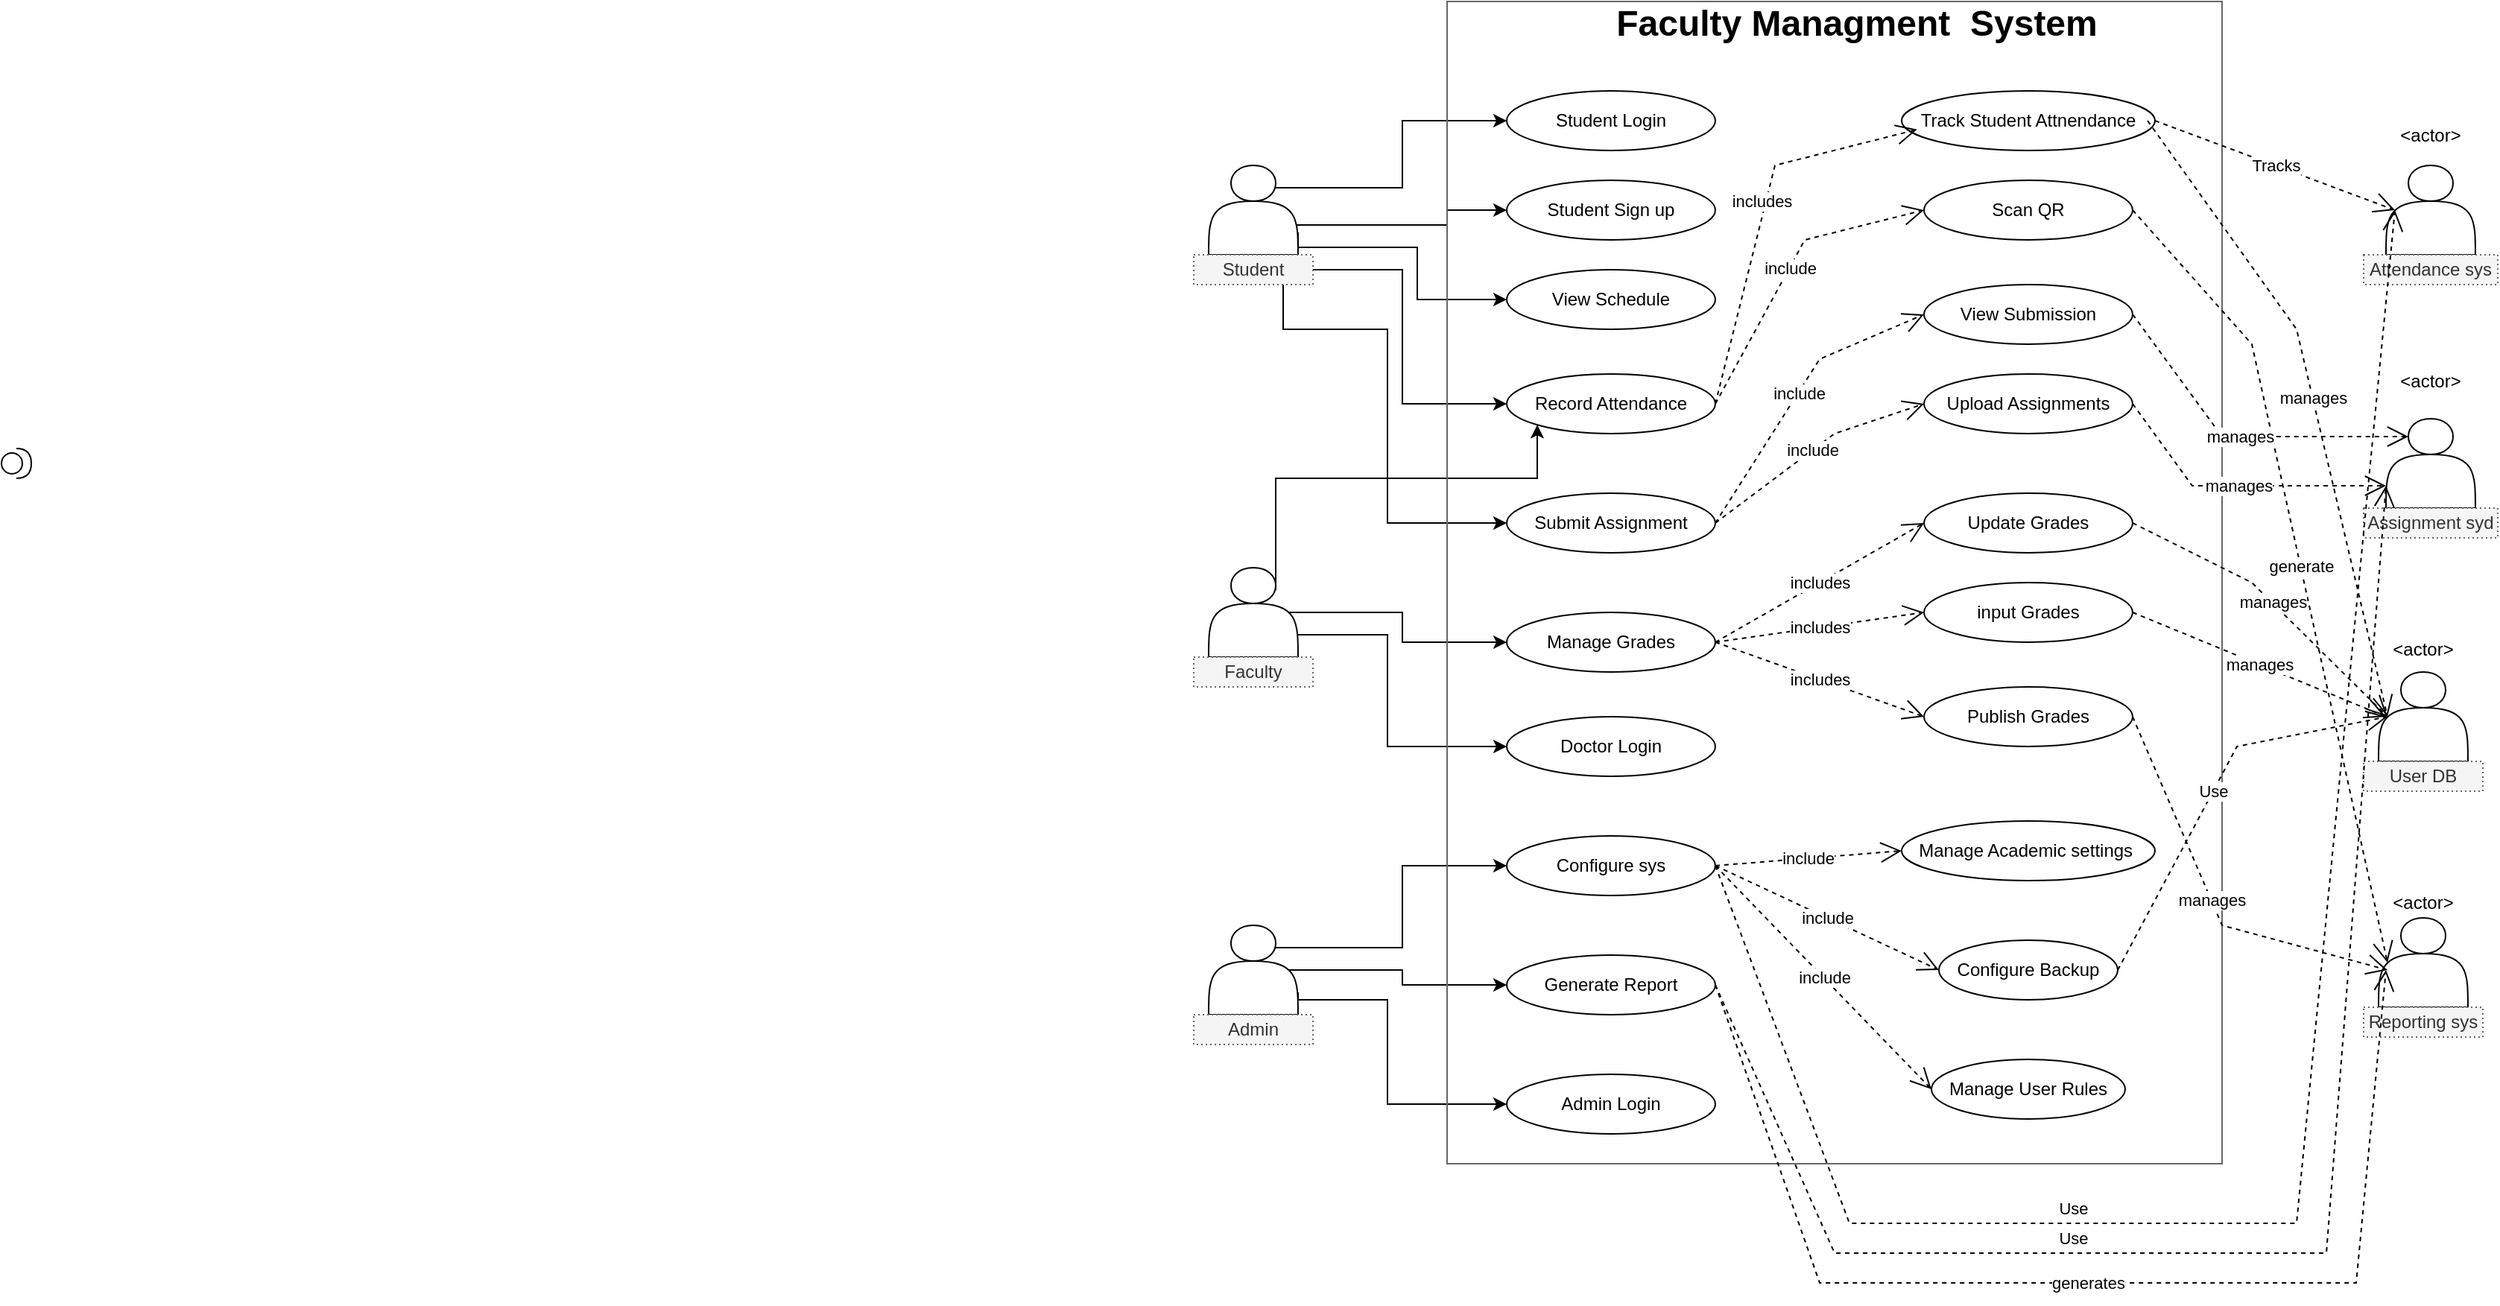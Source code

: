 <mxfile>
    <diagram name="Page-1" id="bLPpjJ1tzm1LNPmrFFxn">
        <mxGraphModel dx="3483" dy="2977" grid="1" gridSize="10" guides="1" tooltips="1" connect="1" arrows="1" fold="1" page="1" pageScale="1" pageWidth="850" pageHeight="1100" math="0" shadow="0">
            <root>
                <mxCell id="0"/>
                <mxCell id="1" parent="0"/>
                <mxCell id="9eEzQ3dg40BKkT6x59jZ-2" value="" style="shape=actor;whiteSpace=wrap;html=1;" parent="1" vertex="1">
                    <mxGeometry x="815" y="255" width="60" height="60" as="geometry"/>
                </mxCell>
                <mxCell id="9eEzQ3dg40BKkT6x59jZ-47" style="edgeStyle=orthogonalEdgeStyle;rounded=0;orthogonalLoop=1;jettySize=auto;html=1;exitX=0.75;exitY=0.25;exitDx=0;exitDy=0;exitPerimeter=0;entryX=0;entryY=0.5;entryDx=0;entryDy=0;" parent="1" source="9eEzQ3dg40BKkT6x59jZ-3" target="9eEzQ3dg40BKkT6x59jZ-24" edge="1">
                    <mxGeometry relative="1" as="geometry"/>
                </mxCell>
                <mxCell id="9eEzQ3dg40BKkT6x59jZ-48" style="edgeStyle=orthogonalEdgeStyle;rounded=0;orthogonalLoop=1;jettySize=auto;html=1;exitX=0.9;exitY=0.5;exitDx=0;exitDy=0;exitPerimeter=0;entryX=0;entryY=0.5;entryDx=0;entryDy=0;" parent="1" source="9eEzQ3dg40BKkT6x59jZ-3" target="9eEzQ3dg40BKkT6x59jZ-26" edge="1">
                    <mxGeometry relative="1" as="geometry">
                        <Array as="points">
                            <mxPoint x="190" y="-210"/>
                            <mxPoint x="190" y="-220"/>
                        </Array>
                    </mxGeometry>
                </mxCell>
                <mxCell id="9eEzQ3dg40BKkT6x59jZ-49" style="edgeStyle=orthogonalEdgeStyle;rounded=0;orthogonalLoop=1;jettySize=auto;html=1;exitX=1;exitY=0.75;exitDx=0;exitDy=0;" parent="1" source="9eEzQ3dg40BKkT6x59jZ-3" target="9eEzQ3dg40BKkT6x59jZ-27" edge="1">
                    <mxGeometry relative="1" as="geometry">
                        <Array as="points">
                            <mxPoint x="170" y="-195"/>
                            <mxPoint x="170" y="-160"/>
                        </Array>
                    </mxGeometry>
                </mxCell>
                <mxCell id="9eEzQ3dg40BKkT6x59jZ-50" style="edgeStyle=orthogonalEdgeStyle;rounded=0;orthogonalLoop=1;jettySize=auto;html=1;exitX=0.75;exitY=1;exitDx=0;exitDy=0;entryX=0;entryY=0.5;entryDx=0;entryDy=0;" parent="1" source="9eEzQ3dg40BKkT6x59jZ-3" target="9eEzQ3dg40BKkT6x59jZ-28" edge="1">
                    <mxGeometry relative="1" as="geometry">
                        <Array as="points">
                            <mxPoint x="160" y="-180"/>
                            <mxPoint x="160" y="-90"/>
                        </Array>
                    </mxGeometry>
                </mxCell>
                <mxCell id="9eEzQ3dg40BKkT6x59jZ-3" value="" style="shape=actor;whiteSpace=wrap;html=1;" parent="1" vertex="1">
                    <mxGeometry x="30" y="-250" width="60" height="60" as="geometry"/>
                </mxCell>
                <mxCell id="9eEzQ3dg40BKkT6x59jZ-54" style="edgeStyle=orthogonalEdgeStyle;rounded=0;orthogonalLoop=1;jettySize=auto;html=1;exitX=0.75;exitY=0.25;exitDx=0;exitDy=0;exitPerimeter=0;entryX=0;entryY=1;entryDx=0;entryDy=0;" parent="1" source="9eEzQ3dg40BKkT6x59jZ-4" target="9eEzQ3dg40BKkT6x59jZ-28" edge="1">
                    <mxGeometry relative="1" as="geometry">
                        <Array as="points">
                            <mxPoint x="75" y="-40"/>
                            <mxPoint x="251" y="-40"/>
                        </Array>
                    </mxGeometry>
                </mxCell>
                <mxCell id="9eEzQ3dg40BKkT6x59jZ-55" style="edgeStyle=orthogonalEdgeStyle;rounded=0;orthogonalLoop=1;jettySize=auto;html=1;exitX=0.9;exitY=0.5;exitDx=0;exitDy=0;exitPerimeter=0;entryX=0;entryY=0.5;entryDx=0;entryDy=0;" parent="1" source="9eEzQ3dg40BKkT6x59jZ-4" target="9eEzQ3dg40BKkT6x59jZ-25" edge="1">
                    <mxGeometry relative="1" as="geometry"/>
                </mxCell>
                <mxCell id="9eEzQ3dg40BKkT6x59jZ-57" style="edgeStyle=orthogonalEdgeStyle;rounded=0;orthogonalLoop=1;jettySize=auto;html=1;exitX=1;exitY=0.75;exitDx=0;exitDy=0;entryX=0;entryY=0.5;entryDx=0;entryDy=0;" parent="1" source="9eEzQ3dg40BKkT6x59jZ-4" target="9eEzQ3dg40BKkT6x59jZ-40" edge="1">
                    <mxGeometry relative="1" as="geometry">
                        <Array as="points">
                            <mxPoint x="150" y="65"/>
                            <mxPoint x="150" y="140"/>
                        </Array>
                    </mxGeometry>
                </mxCell>
                <mxCell id="9eEzQ3dg40BKkT6x59jZ-4" value="" style="shape=actor;whiteSpace=wrap;html=1;" parent="1" vertex="1">
                    <mxGeometry x="30" y="20" width="60" height="60" as="geometry"/>
                </mxCell>
                <mxCell id="9eEzQ3dg40BKkT6x59jZ-58" style="edgeStyle=orthogonalEdgeStyle;rounded=0;orthogonalLoop=1;jettySize=auto;html=1;exitX=0.75;exitY=0.25;exitDx=0;exitDy=0;exitPerimeter=0;entryX=0;entryY=0.5;entryDx=0;entryDy=0;" parent="1" source="9eEzQ3dg40BKkT6x59jZ-5" target="9eEzQ3dg40BKkT6x59jZ-39" edge="1">
                    <mxGeometry relative="1" as="geometry"/>
                </mxCell>
                <mxCell id="9eEzQ3dg40BKkT6x59jZ-59" style="edgeStyle=orthogonalEdgeStyle;rounded=0;orthogonalLoop=1;jettySize=auto;html=1;exitX=0.9;exitY=0.5;exitDx=0;exitDy=0;exitPerimeter=0;entryX=0;entryY=0.5;entryDx=0;entryDy=0;" parent="1" source="9eEzQ3dg40BKkT6x59jZ-5" target="9eEzQ3dg40BKkT6x59jZ-38" edge="1">
                    <mxGeometry relative="1" as="geometry"/>
                </mxCell>
                <mxCell id="9eEzQ3dg40BKkT6x59jZ-60" style="edgeStyle=orthogonalEdgeStyle;rounded=0;orthogonalLoop=1;jettySize=auto;html=1;exitX=1;exitY=0.75;exitDx=0;exitDy=0;entryX=0;entryY=0.5;entryDx=0;entryDy=0;" parent="1" source="9eEzQ3dg40BKkT6x59jZ-5" target="9eEzQ3dg40BKkT6x59jZ-37" edge="1">
                    <mxGeometry relative="1" as="geometry">
                        <Array as="points">
                            <mxPoint x="90" y="310"/>
                            <mxPoint x="150" y="310"/>
                            <mxPoint x="150" y="380"/>
                        </Array>
                    </mxGeometry>
                </mxCell>
                <mxCell id="9eEzQ3dg40BKkT6x59jZ-5" value="" style="shape=actor;whiteSpace=wrap;html=1;" parent="1" vertex="1">
                    <mxGeometry x="30" y="260" width="60" height="60" as="geometry"/>
                </mxCell>
                <mxCell id="9eEzQ3dg40BKkT6x59jZ-6" value="" style="shape=actor;whiteSpace=wrap;html=1;" parent="1" vertex="1">
                    <mxGeometry x="815" y="90" width="60" height="60" as="geometry"/>
                </mxCell>
                <mxCell id="9eEzQ3dg40BKkT6x59jZ-7" value="" style="shape=actor;whiteSpace=wrap;html=1;" parent="1" vertex="1">
                    <mxGeometry x="820" y="-250" width="60" height="60" as="geometry"/>
                </mxCell>
                <mxCell id="9eEzQ3dg40BKkT6x59jZ-8" value="" style="shape=actor;whiteSpace=wrap;html=1;" parent="1" vertex="1">
                    <mxGeometry x="820" y="-80" width="60" height="60" as="geometry"/>
                </mxCell>
                <mxCell id="9eEzQ3dg40BKkT6x59jZ-52" style="edgeStyle=orthogonalEdgeStyle;rounded=0;orthogonalLoop=1;jettySize=auto;html=1;exitX=0.75;exitY=0;exitDx=0;exitDy=0;entryX=0;entryY=0.5;entryDx=0;entryDy=0;" parent="1" source="9eEzQ3dg40BKkT6x59jZ-10" target="9eEzQ3dg40BKkT6x59jZ-29" edge="1">
                    <mxGeometry relative="1" as="geometry">
                        <Array as="points">
                            <mxPoint x="80" y="-140"/>
                            <mxPoint x="150" y="-140"/>
                            <mxPoint x="150" y="-10"/>
                        </Array>
                    </mxGeometry>
                </mxCell>
                <mxCell id="9eEzQ3dg40BKkT6x59jZ-10" value="Student" style="rounded=0;whiteSpace=wrap;html=1;fillColor=#f5f5f5;fontColor=#333333;strokeColor=#666666;dashed=1;dashPattern=1 2;" parent="1" vertex="1">
                    <mxGeometry x="20" y="-190" width="80" height="20" as="geometry"/>
                </mxCell>
                <mxCell id="9eEzQ3dg40BKkT6x59jZ-12" value="Faculty" style="rounded=0;whiteSpace=wrap;html=1;fillColor=#f5f5f5;fontColor=#333333;strokeColor=#666666;dashed=1;dashPattern=1 2;" parent="1" vertex="1">
                    <mxGeometry x="20" y="80" width="80" height="20" as="geometry"/>
                </mxCell>
                <mxCell id="9eEzQ3dg40BKkT6x59jZ-14" value="Reporting sys" style="rounded=0;whiteSpace=wrap;html=1;fillColor=#f5f5f5;fontColor=#333333;strokeColor=#666666;dashed=1;dashPattern=1 2;" parent="1" vertex="1">
                    <mxGeometry x="805" y="315" width="80" height="20" as="geometry"/>
                </mxCell>
                <mxCell id="9eEzQ3dg40BKkT6x59jZ-15" value="User DB" style="rounded=0;whiteSpace=wrap;html=1;fillColor=#f5f5f5;fontColor=#333333;strokeColor=#666666;dashed=1;dashPattern=1 2;" parent="1" vertex="1">
                    <mxGeometry x="805" y="150" width="80" height="20" as="geometry"/>
                </mxCell>
                <mxCell id="9eEzQ3dg40BKkT6x59jZ-16" value="Assignment syd" style="rounded=0;whiteSpace=wrap;html=1;fillColor=#f5f5f5;fontColor=#333333;strokeColor=#666666;dashed=1;dashPattern=1 2;" parent="1" vertex="1">
                    <mxGeometry x="805" y="-20" width="90" height="20" as="geometry"/>
                </mxCell>
                <mxCell id="9eEzQ3dg40BKkT6x59jZ-17" value="Attendance sys" style="rounded=0;whiteSpace=wrap;html=1;fillColor=#f5f5f5;fontColor=#333333;strokeColor=#666666;dashed=1;dashPattern=1 2;" parent="1" vertex="1">
                    <mxGeometry x="805" y="-190" width="90" height="20" as="geometry"/>
                </mxCell>
                <mxCell id="9eEzQ3dg40BKkT6x59jZ-18" value="Admin" style="rounded=0;whiteSpace=wrap;html=1;fillColor=#f5f5f5;fontColor=#333333;strokeColor=#666666;dashed=1;dashPattern=1 2;" parent="1" vertex="1">
                    <mxGeometry x="20" y="320" width="80" height="20" as="geometry"/>
                </mxCell>
                <mxCell id="9eEzQ3dg40BKkT6x59jZ-23" value="" style="rounded=0;whiteSpace=wrap;html=1;fillColor=none;fontColor=#333333;strokeColor=#666666;" parent="1" vertex="1">
                    <mxGeometry x="190" y="-360" width="520" height="780" as="geometry"/>
                </mxCell>
                <mxCell id="9eEzQ3dg40BKkT6x59jZ-24" value="Student Login" style="ellipse;whiteSpace=wrap;html=1;" parent="1" vertex="1">
                    <mxGeometry x="230" y="-300" width="140" height="40" as="geometry"/>
                </mxCell>
                <mxCell id="9eEzQ3dg40BKkT6x59jZ-25" value="Manage Grades" style="ellipse;whiteSpace=wrap;html=1;" parent="1" vertex="1">
                    <mxGeometry x="230" y="50" width="140" height="40" as="geometry"/>
                </mxCell>
                <mxCell id="9eEzQ3dg40BKkT6x59jZ-26" value="Student Sign up" style="ellipse;whiteSpace=wrap;html=1;" parent="1" vertex="1">
                    <mxGeometry x="230" y="-240" width="140" height="40" as="geometry"/>
                </mxCell>
                <mxCell id="9eEzQ3dg40BKkT6x59jZ-27" value="View Schedule" style="ellipse;whiteSpace=wrap;html=1;" parent="1" vertex="1">
                    <mxGeometry x="230" y="-180" width="140" height="40" as="geometry"/>
                </mxCell>
                <mxCell id="9eEzQ3dg40BKkT6x59jZ-28" value="Record Attendance" style="ellipse;whiteSpace=wrap;html=1;" parent="1" vertex="1">
                    <mxGeometry x="230" y="-110" width="140" height="40" as="geometry"/>
                </mxCell>
                <mxCell id="9eEzQ3dg40BKkT6x59jZ-29" value="Submit Assignment" style="ellipse;whiteSpace=wrap;html=1;" parent="1" vertex="1">
                    <mxGeometry x="230" y="-30" width="140" height="40" as="geometry"/>
                </mxCell>
                <mxCell id="9eEzQ3dg40BKkT6x59jZ-31" value="Track Student Attnendance" style="ellipse;whiteSpace=wrap;html=1;" parent="1" vertex="1">
                    <mxGeometry x="495" y="-300" width="170" height="40" as="geometry"/>
                </mxCell>
                <mxCell id="9eEzQ3dg40BKkT6x59jZ-32" value="input Grades" style="ellipse;whiteSpace=wrap;html=1;" parent="1" vertex="1">
                    <mxGeometry x="510" y="30" width="140" height="40" as="geometry"/>
                </mxCell>
                <mxCell id="9eEzQ3dg40BKkT6x59jZ-33" value="Scan QR" style="ellipse;whiteSpace=wrap;html=1;" parent="1" vertex="1">
                    <mxGeometry x="510" y="-240" width="140" height="40" as="geometry"/>
                </mxCell>
                <mxCell id="9eEzQ3dg40BKkT6x59jZ-34" value="View Submission" style="ellipse;whiteSpace=wrap;html=1;" parent="1" vertex="1">
                    <mxGeometry x="510" y="-170" width="140" height="40" as="geometry"/>
                </mxCell>
                <mxCell id="9eEzQ3dg40BKkT6x59jZ-35" value="Upload Assignments" style="ellipse;whiteSpace=wrap;html=1;" parent="1" vertex="1">
                    <mxGeometry x="510" y="-110" width="140" height="40" as="geometry"/>
                </mxCell>
                <mxCell id="9eEzQ3dg40BKkT6x59jZ-36" value="Update Grades" style="ellipse;whiteSpace=wrap;html=1;" parent="1" vertex="1">
                    <mxGeometry x="510" y="-30" width="140" height="40" as="geometry"/>
                </mxCell>
                <mxCell id="9eEzQ3dg40BKkT6x59jZ-37" value="Admin Login" style="ellipse;whiteSpace=wrap;html=1;" parent="1" vertex="1">
                    <mxGeometry x="230" y="360" width="140" height="40" as="geometry"/>
                </mxCell>
                <mxCell id="9eEzQ3dg40BKkT6x59jZ-38" value="Generate Report" style="ellipse;whiteSpace=wrap;html=1;" parent="1" vertex="1">
                    <mxGeometry x="230" y="280" width="140" height="40" as="geometry"/>
                </mxCell>
                <mxCell id="9eEzQ3dg40BKkT6x59jZ-39" value="Configure sys" style="ellipse;whiteSpace=wrap;html=1;" parent="1" vertex="1">
                    <mxGeometry x="230" y="200" width="140" height="40" as="geometry"/>
                </mxCell>
                <mxCell id="9eEzQ3dg40BKkT6x59jZ-40" value="Doctor Login" style="ellipse;whiteSpace=wrap;html=1;" parent="1" vertex="1">
                    <mxGeometry x="230" y="120" width="140" height="40" as="geometry"/>
                </mxCell>
                <mxCell id="9eEzQ3dg40BKkT6x59jZ-53" style="edgeStyle=orthogonalEdgeStyle;rounded=0;orthogonalLoop=1;jettySize=auto;html=1;exitX=0.5;exitY=1;exitDx=0;exitDy=0;" parent="1" source="9eEzQ3dg40BKkT6x59jZ-25" target="9eEzQ3dg40BKkT6x59jZ-25" edge="1">
                    <mxGeometry relative="1" as="geometry"/>
                </mxCell>
                <mxCell id="9eEzQ3dg40BKkT6x59jZ-61" value="&amp;lt;actor&amp;gt;" style="text;html=1;align=center;verticalAlign=middle;whiteSpace=wrap;rounded=0;" parent="1" vertex="1">
                    <mxGeometry x="820" y="-285" width="60" height="30" as="geometry"/>
                </mxCell>
                <mxCell id="9eEzQ3dg40BKkT6x59jZ-66" value="&amp;lt;actor&amp;gt;" style="text;html=1;align=center;verticalAlign=middle;whiteSpace=wrap;rounded=0;" parent="1" vertex="1">
                    <mxGeometry x="820" y="-120" width="60" height="30" as="geometry"/>
                </mxCell>
                <mxCell id="9eEzQ3dg40BKkT6x59jZ-67" value="&amp;lt;actor&amp;gt;" style="text;html=1;align=center;verticalAlign=middle;whiteSpace=wrap;rounded=0;" parent="1" vertex="1">
                    <mxGeometry x="815" y="60" width="60" height="30" as="geometry"/>
                </mxCell>
                <mxCell id="9eEzQ3dg40BKkT6x59jZ-68" value="&amp;lt;actor&amp;gt;" style="text;html=1;align=center;verticalAlign=middle;whiteSpace=wrap;rounded=0;" parent="1" vertex="1">
                    <mxGeometry x="815" y="230" width="60" height="30" as="geometry"/>
                </mxCell>
                <mxCell id="9eEzQ3dg40BKkT6x59jZ-69" value="includes" style="endArrow=open;endSize=12;dashed=1;html=1;rounded=0;exitX=1;exitY=0.5;exitDx=0;exitDy=0;entryX=0.061;entryY=0.648;entryDx=0;entryDy=0;entryPerimeter=0;" parent="1" source="9eEzQ3dg40BKkT6x59jZ-28" target="9eEzQ3dg40BKkT6x59jZ-31" edge="1">
                    <mxGeometry x="0.068" y="3" width="160" relative="1" as="geometry">
                        <mxPoint x="380" as="sourcePoint"/>
                        <mxPoint x="540" as="targetPoint"/>
                        <Array as="points">
                            <mxPoint x="410" y="-250"/>
                        </Array>
                        <mxPoint y="1" as="offset"/>
                    </mxGeometry>
                </mxCell>
                <mxCell id="9eEzQ3dg40BKkT6x59jZ-70" value="include" style="endArrow=open;endSize=12;dashed=1;html=1;rounded=0;exitX=1;exitY=0.5;exitDx=0;exitDy=0;entryX=0;entryY=0.5;entryDx=0;entryDy=0;" parent="1" source="9eEzQ3dg40BKkT6x59jZ-28" target="9eEzQ3dg40BKkT6x59jZ-33" edge="1">
                    <mxGeometry width="160" relative="1" as="geometry">
                        <mxPoint x="350" y="-190" as="sourcePoint"/>
                        <mxPoint x="510" y="-190" as="targetPoint"/>
                        <Array as="points">
                            <mxPoint x="430" y="-200"/>
                        </Array>
                    </mxGeometry>
                </mxCell>
                <mxCell id="9eEzQ3dg40BKkT6x59jZ-71" value="manages" style="endArrow=open;endSize=12;dashed=1;html=1;rounded=0;entryX=0.1;entryY=0.5;entryDx=0;entryDy=0;entryPerimeter=0;" parent="1" target="9eEzQ3dg40BKkT6x59jZ-6" edge="1">
                    <mxGeometry width="160" relative="1" as="geometry">
                        <mxPoint x="660" y="-280" as="sourcePoint"/>
                        <mxPoint x="820" y="-280" as="targetPoint"/>
                        <Array as="points">
                            <mxPoint x="760" y="-140"/>
                        </Array>
                    </mxGeometry>
                </mxCell>
                <mxCell id="9eEzQ3dg40BKkT6x59jZ-72" value="generate" style="endArrow=open;endSize=12;dashed=1;html=1;rounded=0;exitX=1;exitY=0.5;exitDx=0;exitDy=0;entryX=0.1;entryY=0.5;entryDx=0;entryDy=0;entryPerimeter=0;" parent="1" source="9eEzQ3dg40BKkT6x59jZ-33" target="9eEzQ3dg40BKkT6x59jZ-2" edge="1">
                    <mxGeometry width="160" relative="1" as="geometry">
                        <mxPoint x="530" y="50" as="sourcePoint"/>
                        <mxPoint x="690" y="50" as="targetPoint"/>
                        <Array as="points">
                            <mxPoint x="730" y="-130"/>
                        </Array>
                    </mxGeometry>
                </mxCell>
                <mxCell id="9eEzQ3dg40BKkT6x59jZ-73" value="include" style="endArrow=open;endSize=12;dashed=1;html=1;rounded=0;exitX=1;exitY=0.5;exitDx=0;exitDy=0;entryX=0;entryY=0.5;entryDx=0;entryDy=0;" parent="1" source="9eEzQ3dg40BKkT6x59jZ-29" target="9eEzQ3dg40BKkT6x59jZ-35" edge="1">
                    <mxGeometry width="160" relative="1" as="geometry">
                        <mxPoint x="610" y="-40" as="sourcePoint"/>
                        <mxPoint x="770" y="-40" as="targetPoint"/>
                        <Array as="points">
                            <mxPoint x="450" y="-70"/>
                        </Array>
                    </mxGeometry>
                </mxCell>
                <mxCell id="9eEzQ3dg40BKkT6x59jZ-74" value="include" style="endArrow=open;endSize=12;dashed=1;html=1;rounded=0;exitX=1;exitY=0.5;exitDx=0;exitDy=0;entryX=0;entryY=0.5;entryDx=0;entryDy=0;" parent="1" source="9eEzQ3dg40BKkT6x59jZ-29" target="9eEzQ3dg40BKkT6x59jZ-34" edge="1">
                    <mxGeometry width="160" relative="1" as="geometry">
                        <mxPoint x="620" y="-30" as="sourcePoint"/>
                        <mxPoint x="780" y="-30" as="targetPoint"/>
                        <Array as="points">
                            <mxPoint x="440" y="-120"/>
                        </Array>
                    </mxGeometry>
                </mxCell>
                <mxCell id="9eEzQ3dg40BKkT6x59jZ-75" value="manages" style="endArrow=open;endSize=12;dashed=1;html=1;rounded=0;exitX=1;exitY=0.5;exitDx=0;exitDy=0;entryX=0.25;entryY=0.2;entryDx=0;entryDy=0;entryPerimeter=0;" parent="1" source="9eEzQ3dg40BKkT6x59jZ-34" target="9eEzQ3dg40BKkT6x59jZ-8" edge="1">
                    <mxGeometry width="160" relative="1" as="geometry">
                        <mxPoint x="610" y="-10" as="sourcePoint"/>
                        <mxPoint x="770" y="-10" as="targetPoint"/>
                        <Array as="points">
                            <mxPoint x="710" y="-68"/>
                        </Array>
                    </mxGeometry>
                </mxCell>
                <mxCell id="9eEzQ3dg40BKkT6x59jZ-76" value="manages" style="endArrow=open;endSize=12;dashed=1;html=1;rounded=0;exitX=1;exitY=0.5;exitDx=0;exitDy=0;entryX=0;entryY=0.75;entryDx=0;entryDy=0;" parent="1" source="9eEzQ3dg40BKkT6x59jZ-35" target="9eEzQ3dg40BKkT6x59jZ-8" edge="1">
                    <mxGeometry width="160" relative="1" as="geometry">
                        <mxPoint x="610" y="-10" as="sourcePoint"/>
                        <mxPoint x="770" y="-10" as="targetPoint"/>
                        <Array as="points">
                            <mxPoint x="690" y="-35"/>
                        </Array>
                    </mxGeometry>
                </mxCell>
                <mxCell id="9eEzQ3dg40BKkT6x59jZ-77" value="Publish Grades" style="ellipse;whiteSpace=wrap;html=1;" parent="1" vertex="1">
                    <mxGeometry x="510" y="100" width="140" height="40" as="geometry"/>
                </mxCell>
                <mxCell id="9eEzQ3dg40BKkT6x59jZ-78" value="Manage Academic settings&amp;nbsp;" style="ellipse;whiteSpace=wrap;html=1;" parent="1" vertex="1">
                    <mxGeometry x="495" y="190" width="170" height="40" as="geometry"/>
                </mxCell>
                <mxCell id="9eEzQ3dg40BKkT6x59jZ-79" value="Configure Backup" style="ellipse;whiteSpace=wrap;html=1;" parent="1" vertex="1">
                    <mxGeometry x="520" y="270" width="120" height="40" as="geometry"/>
                </mxCell>
                <mxCell id="9eEzQ3dg40BKkT6x59jZ-80" value="Manage User Rules" style="ellipse;whiteSpace=wrap;html=1;" parent="1" vertex="1">
                    <mxGeometry x="515" y="350" width="130" height="40" as="geometry"/>
                </mxCell>
                <mxCell id="9eEzQ3dg40BKkT6x59jZ-81" value="includes" style="endArrow=open;endSize=12;dashed=1;html=1;rounded=0;exitX=1;exitY=0.5;exitDx=0;exitDy=0;entryX=0;entryY=0.5;entryDx=0;entryDy=0;" parent="1" source="9eEzQ3dg40BKkT6x59jZ-25" target="9eEzQ3dg40BKkT6x59jZ-36" edge="1">
                    <mxGeometry width="160" relative="1" as="geometry">
                        <mxPoint x="510" y="120" as="sourcePoint"/>
                        <mxPoint x="670" y="120" as="targetPoint"/>
                    </mxGeometry>
                </mxCell>
                <mxCell id="9eEzQ3dg40BKkT6x59jZ-83" value="includes" style="endArrow=open;endSize=12;dashed=1;html=1;rounded=0;exitX=1;exitY=0.5;exitDx=0;exitDy=0;entryX=0;entryY=0.5;entryDx=0;entryDy=0;" parent="1" source="9eEzQ3dg40BKkT6x59jZ-25" target="9eEzQ3dg40BKkT6x59jZ-32" edge="1">
                    <mxGeometry width="160" relative="1" as="geometry">
                        <mxPoint x="380" y="80" as="sourcePoint"/>
                        <mxPoint x="520" as="targetPoint"/>
                    </mxGeometry>
                </mxCell>
                <mxCell id="9eEzQ3dg40BKkT6x59jZ-84" value="includes" style="endArrow=open;endSize=12;dashed=1;html=1;rounded=0;exitX=1;exitY=0.5;exitDx=0;exitDy=0;entryX=0;entryY=0.5;entryDx=0;entryDy=0;" parent="1" source="9eEzQ3dg40BKkT6x59jZ-25" target="9eEzQ3dg40BKkT6x59jZ-77" edge="1">
                    <mxGeometry width="160" relative="1" as="geometry">
                        <mxPoint x="390" y="90" as="sourcePoint"/>
                        <mxPoint x="530" y="10" as="targetPoint"/>
                    </mxGeometry>
                </mxCell>
                <mxCell id="9eEzQ3dg40BKkT6x59jZ-85" value="manages" style="endArrow=open;endSize=12;dashed=1;html=1;rounded=0;exitX=1;exitY=0.5;exitDx=0;exitDy=0;" parent="1" source="9eEzQ3dg40BKkT6x59jZ-77" edge="1">
                    <mxGeometry width="160" relative="1" as="geometry">
                        <mxPoint x="980" y="30" as="sourcePoint"/>
                        <mxPoint x="821" y="290" as="targetPoint"/>
                        <Array as="points">
                            <mxPoint x="710" y="260"/>
                        </Array>
                    </mxGeometry>
                </mxCell>
                <mxCell id="9eEzQ3dg40BKkT6x59jZ-86" value="manages" style="endArrow=open;endSize=12;dashed=1;html=1;rounded=0;exitX=1;exitY=0.5;exitDx=0;exitDy=0;" parent="1" source="9eEzQ3dg40BKkT6x59jZ-32" edge="1">
                    <mxGeometry width="160" relative="1" as="geometry">
                        <mxPoint x="990" y="40" as="sourcePoint"/>
                        <mxPoint x="820" y="120" as="targetPoint"/>
                        <Array as="points"/>
                    </mxGeometry>
                </mxCell>
                <mxCell id="9eEzQ3dg40BKkT6x59jZ-87" value="manages" style="endArrow=open;endSize=12;dashed=1;html=1;rounded=0;exitX=1;exitY=0.5;exitDx=0;exitDy=0;entryX=0.1;entryY=0.5;entryDx=0;entryDy=0;entryPerimeter=0;" parent="1" source="9eEzQ3dg40BKkT6x59jZ-36" target="9eEzQ3dg40BKkT6x59jZ-6" edge="1">
                    <mxGeometry width="160" relative="1" as="geometry">
                        <mxPoint x="1000" y="50" as="sourcePoint"/>
                        <mxPoint x="1160" y="50" as="targetPoint"/>
                        <Array as="points">
                            <mxPoint x="730" y="30"/>
                        </Array>
                    </mxGeometry>
                </mxCell>
                <mxCell id="9eEzQ3dg40BKkT6x59jZ-88" value="Tracks" style="endArrow=open;endSize=12;dashed=1;html=1;rounded=0;exitX=1;exitY=0.5;exitDx=0;exitDy=0;entryX=0.1;entryY=0.5;entryDx=0;entryDy=0;entryPerimeter=0;" parent="1" source="9eEzQ3dg40BKkT6x59jZ-31" target="9eEzQ3dg40BKkT6x59jZ-7" edge="1">
                    <mxGeometry width="160" relative="1" as="geometry">
                        <mxPoint x="420" y="-10" as="sourcePoint"/>
                        <mxPoint x="580" y="-10" as="targetPoint"/>
                    </mxGeometry>
                </mxCell>
                <mxCell id="9eEzQ3dg40BKkT6x59jZ-91" value="include" style="endArrow=open;endSize=12;dashed=1;html=1;rounded=0;exitX=1;exitY=0.5;exitDx=0;exitDy=0;entryX=0;entryY=0.5;entryDx=0;entryDy=0;" parent="1" source="9eEzQ3dg40BKkT6x59jZ-39" target="9eEzQ3dg40BKkT6x59jZ-78" edge="1">
                    <mxGeometry width="160" relative="1" as="geometry">
                        <mxPoint x="390" y="260" as="sourcePoint"/>
                        <mxPoint x="550" y="260" as="targetPoint"/>
                    </mxGeometry>
                </mxCell>
                <mxCell id="9eEzQ3dg40BKkT6x59jZ-92" value="include" style="endArrow=open;endSize=12;dashed=1;html=1;rounded=0;exitX=1;exitY=0.5;exitDx=0;exitDy=0;entryX=0;entryY=0.5;entryDx=0;entryDy=0;" parent="1" source="9eEzQ3dg40BKkT6x59jZ-39" target="9eEzQ3dg40BKkT6x59jZ-79" edge="1">
                    <mxGeometry width="160" relative="1" as="geometry">
                        <mxPoint x="380" y="230" as="sourcePoint"/>
                        <mxPoint x="505" y="220" as="targetPoint"/>
                    </mxGeometry>
                </mxCell>
                <mxCell id="9eEzQ3dg40BKkT6x59jZ-93" value="include" style="endArrow=open;endSize=12;dashed=1;html=1;rounded=0;exitX=1;exitY=0.5;exitDx=0;exitDy=0;entryX=0;entryY=0.5;entryDx=0;entryDy=0;" parent="1" source="9eEzQ3dg40BKkT6x59jZ-39" target="9eEzQ3dg40BKkT6x59jZ-80" edge="1">
                    <mxGeometry width="160" relative="1" as="geometry">
                        <mxPoint x="390" y="240" as="sourcePoint"/>
                        <mxPoint x="515" y="230" as="targetPoint"/>
                    </mxGeometry>
                </mxCell>
                <mxCell id="9eEzQ3dg40BKkT6x59jZ-94" value="generates" style="endArrow=open;endSize=12;dashed=1;html=1;rounded=0;exitX=1;exitY=0.5;exitDx=0;exitDy=0;" parent="1" source="9eEzQ3dg40BKkT6x59jZ-38" edge="1">
                    <mxGeometry width="160" relative="1" as="geometry">
                        <mxPoint x="400" y="340" as="sourcePoint"/>
                        <mxPoint x="820" y="290" as="targetPoint"/>
                        <Array as="points">
                            <mxPoint x="440" y="500"/>
                            <mxPoint x="800" y="500"/>
                        </Array>
                    </mxGeometry>
                </mxCell>
                <mxCell id="9eEzQ3dg40BKkT6x59jZ-95" value="Use" style="endArrow=open;endSize=12;dashed=1;html=1;rounded=0;exitX=1;exitY=0.5;exitDx=0;exitDy=0;entryX=0;entryY=0.75;entryDx=0;entryDy=0;" parent="1" source="9eEzQ3dg40BKkT6x59jZ-38" target="9eEzQ3dg40BKkT6x59jZ-8" edge="1">
                    <mxGeometry x="-0.316" y="10" width="160" relative="1" as="geometry">
                        <mxPoint x="400" y="340" as="sourcePoint"/>
                        <mxPoint x="1050" y="-18.933" as="targetPoint"/>
                        <Array as="points">
                            <mxPoint x="450" y="480"/>
                            <mxPoint x="780" y="480"/>
                        </Array>
                        <mxPoint as="offset"/>
                    </mxGeometry>
                </mxCell>
                <mxCell id="9eEzQ3dg40BKkT6x59jZ-96" value="&lt;b&gt;&lt;font style=&quot;font-size: 24px;&quot;&gt;Faculty Managment&amp;nbsp; System&lt;/font&gt;&lt;/b&gt;" style="text;html=1;align=center;verticalAlign=middle;whiteSpace=wrap;rounded=0;" parent="1" vertex="1">
                    <mxGeometry x="280" y="-360" width="370" height="30" as="geometry"/>
                </mxCell>
                <mxCell id="9eEzQ3dg40BKkT6x59jZ-97" value="Use" style="endArrow=open;endSize=12;dashed=1;html=1;rounded=0;exitX=1;exitY=0.5;exitDx=0;exitDy=0;entryX=0.1;entryY=0.5;entryDx=0;entryDy=0;entryPerimeter=0;" parent="1" source="9eEzQ3dg40BKkT6x59jZ-79" target="9eEzQ3dg40BKkT6x59jZ-6" edge="1">
                    <mxGeometry width="160" relative="1" as="geometry">
                        <mxPoint x="410" y="180" as="sourcePoint"/>
                        <mxPoint x="570" y="180" as="targetPoint"/>
                        <Array as="points">
                            <mxPoint x="720" y="140"/>
                        </Array>
                    </mxGeometry>
                </mxCell>
                <mxCell id="9eEzQ3dg40BKkT6x59jZ-98" value="" style="shape=providedRequiredInterface;html=1;verticalLabelPosition=bottom;sketch=0;" parent="1" vertex="1">
                    <mxGeometry x="-780" y="-60" width="20" height="20" as="geometry"/>
                </mxCell>
                <mxCell id="9eEzQ3dg40BKkT6x59jZ-100" value="Use" style="endArrow=open;endSize=12;dashed=1;html=1;rounded=0;exitX=1;exitY=0.5;exitDx=0;exitDy=0;entryX=0.1;entryY=0.5;entryDx=0;entryDy=0;entryPerimeter=0;" parent="1" source="9eEzQ3dg40BKkT6x59jZ-39" target="9eEzQ3dg40BKkT6x59jZ-7" edge="1">
                    <mxGeometry x="-0.344" y="10" width="160" relative="1" as="geometry">
                        <mxPoint x="370" y="90" as="sourcePoint"/>
                        <mxPoint x="530" y="90" as="targetPoint"/>
                        <Array as="points">
                            <mxPoint x="460" y="460"/>
                            <mxPoint x="760" y="460"/>
                        </Array>
                        <mxPoint as="offset"/>
                    </mxGeometry>
                </mxCell>
            </root>
        </mxGraphModel>
    </diagram>
</mxfile>